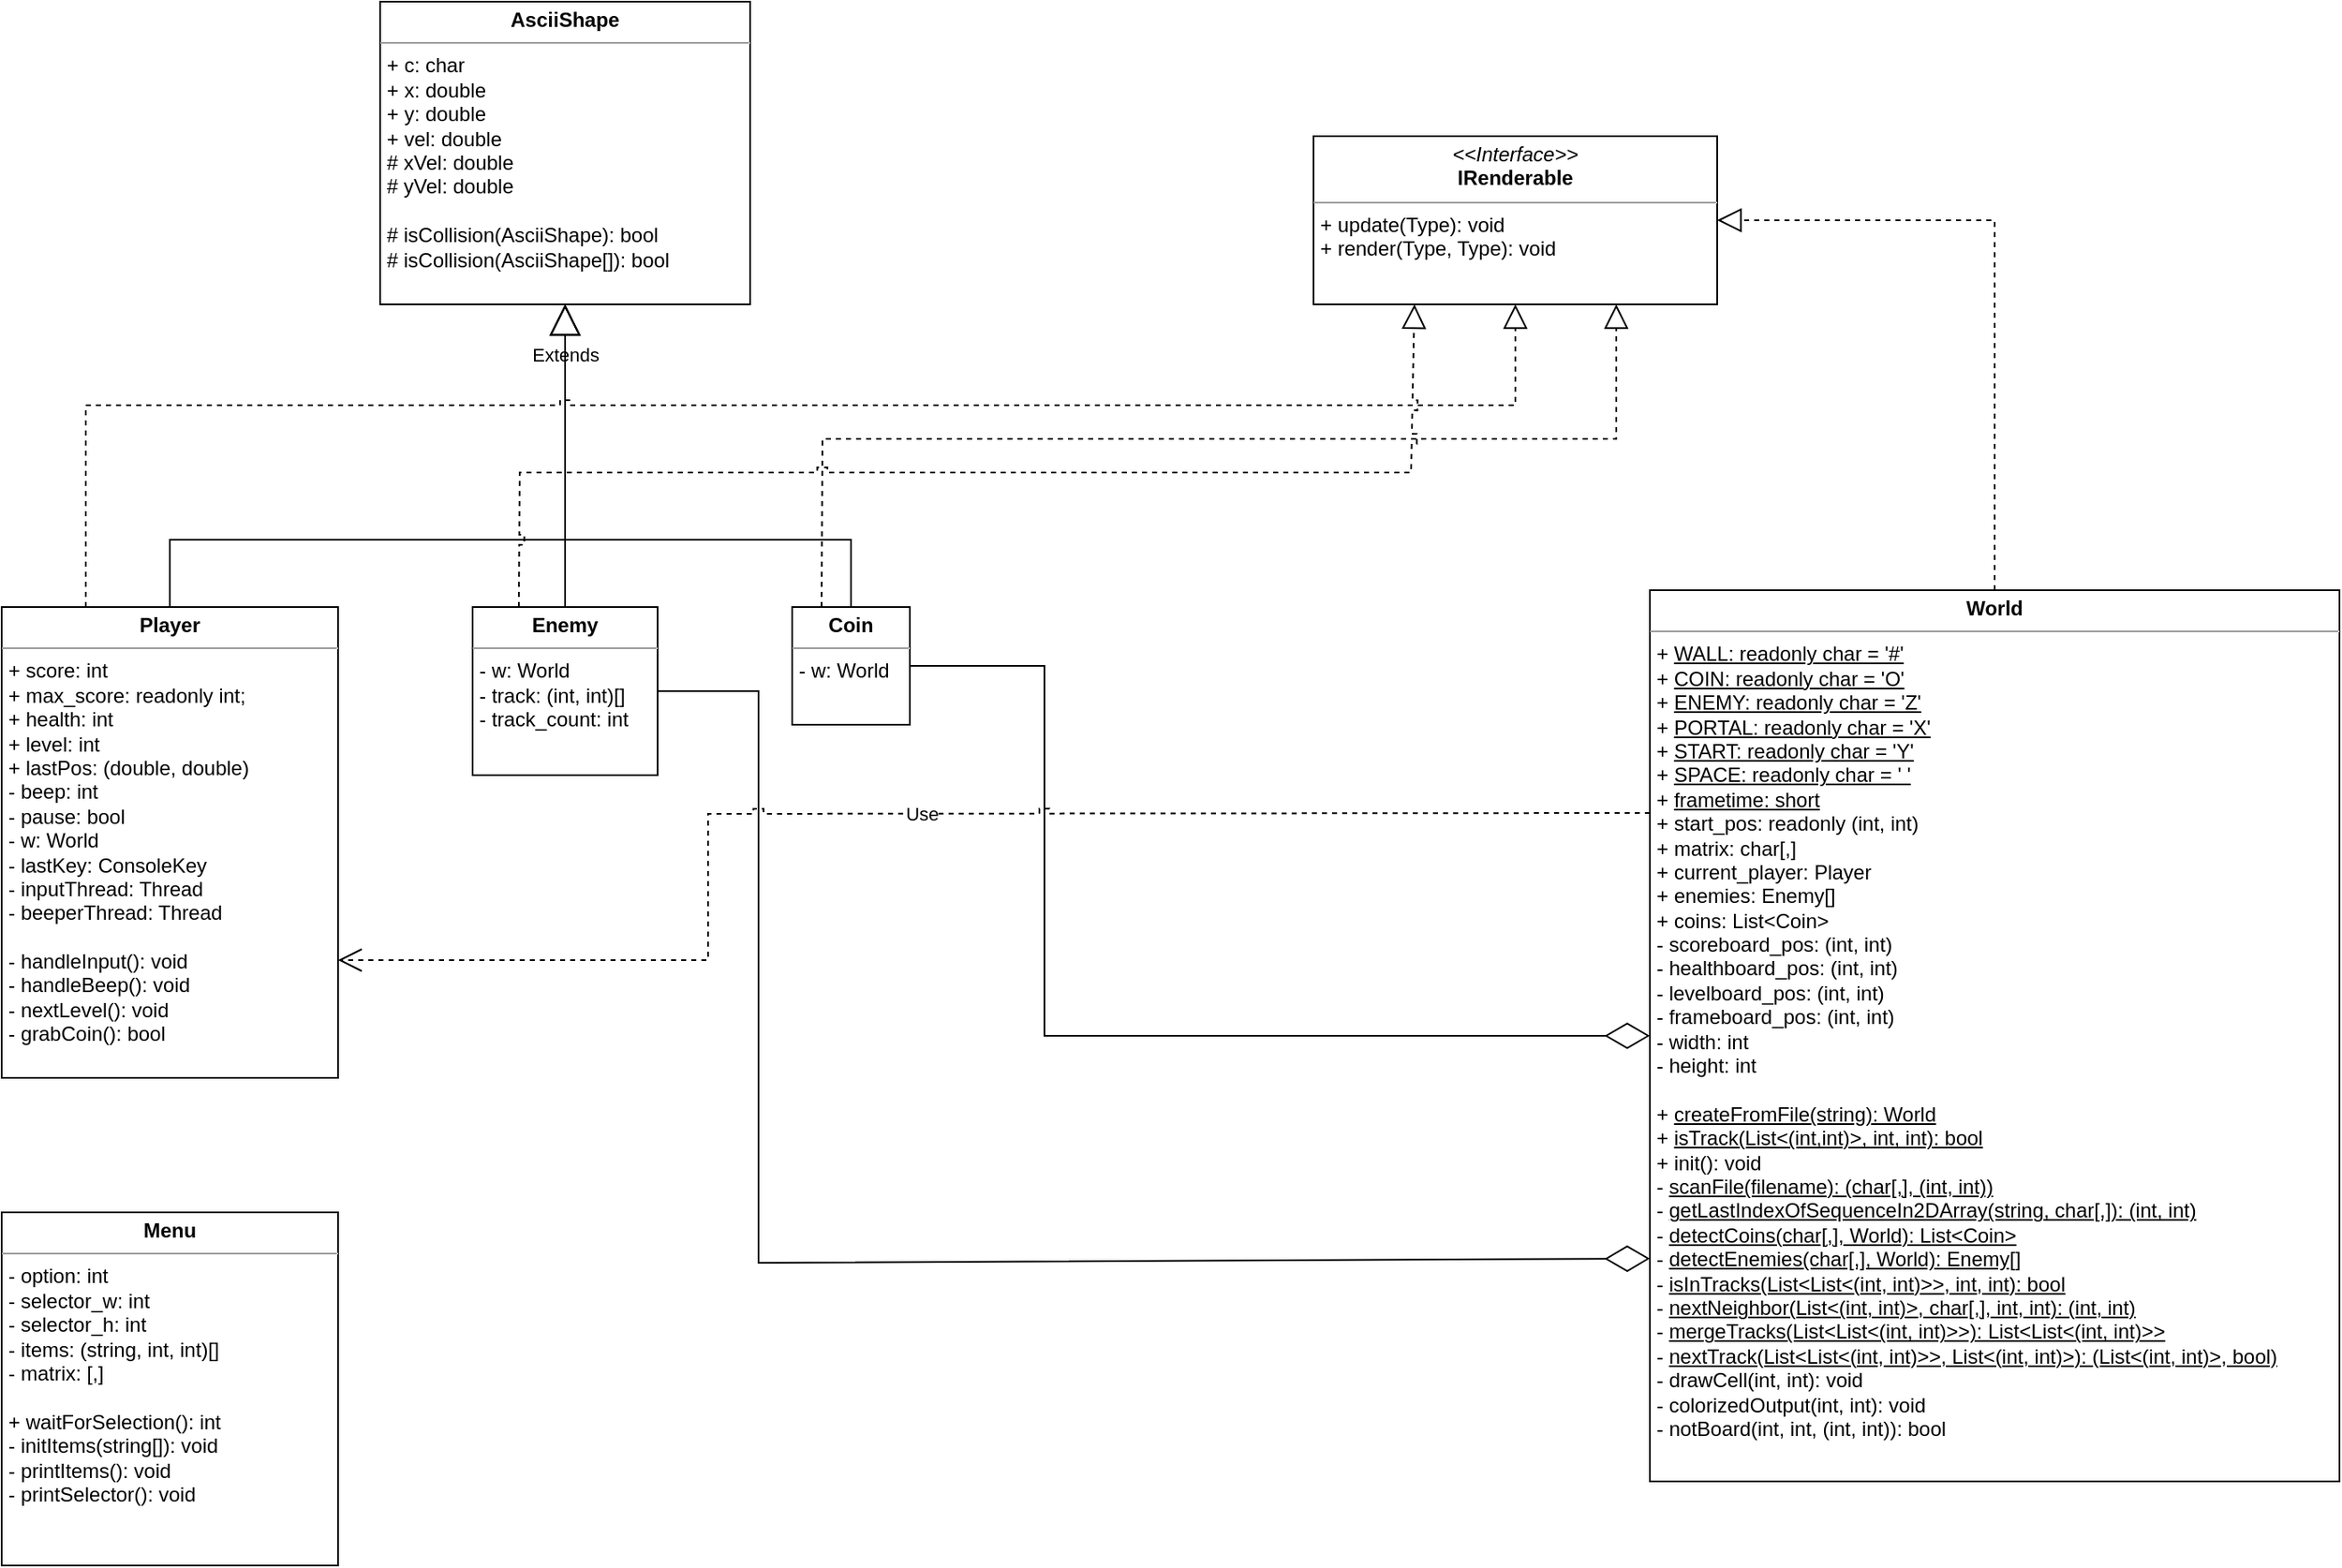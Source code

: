 <mxfile version="20.7.4" type="device"><diagram id="k9l2zKzV5pCEAbraU34X" name="Seite-1"><mxGraphModel dx="337" dy="222" grid="1" gridSize="10" guides="1" tooltips="1" connect="1" arrows="1" fold="1" page="1" pageScale="1" pageWidth="1920" pageHeight="1200" math="0" shadow="0"><root><mxCell id="0"/><mxCell id="1" parent="0"/><mxCell id="pNE3IXXDG4oPWmP49iQq-5" value="" style="endArrow=block;dashed=1;endFill=0;endSize=12;html=1;rounded=0;entryX=0.75;entryY=1;entryDx=0;entryDy=0;exitX=0.25;exitY=0;exitDx=0;exitDy=0;jumpStyle=sharp;" edge="1" parent="1" source="jj0wa9IbwL9u4ZFOaKZa-3" target="jj0wa9IbwL9u4ZFOaKZa-8"><mxGeometry width="160" relative="1" as="geometry"><mxPoint x="880" y="480" as="sourcePoint"/><mxPoint x="1410" y="300" as="targetPoint"/><Array as="points"><mxPoint x="718" y="390"/><mxPoint x="1190" y="390"/></Array></mxGeometry></mxCell><mxCell id="jj0wa9IbwL9u4ZFOaKZa-1" value="&lt;p style=&quot;margin:0px;margin-top:4px;text-align:center;&quot;&gt;&lt;b&gt;AsciiShape&lt;/b&gt;&lt;/p&gt;&lt;hr size=&quot;1&quot;&gt;&lt;p style=&quot;margin:0px;margin-left:4px;&quot;&gt;+ c: char&lt;/p&gt;&lt;p style=&quot;margin:0px;margin-left:4px;&quot;&gt;+ x: double&lt;/p&gt;&lt;p style=&quot;margin:0px;margin-left:4px;&quot;&gt;+ y: double&lt;/p&gt;&lt;p style=&quot;margin:0px;margin-left:4px;&quot;&gt;+ vel: double&lt;/p&gt;&lt;p style=&quot;margin:0px;margin-left:4px;&quot;&gt;# xVel: double&lt;/p&gt;&lt;p style=&quot;margin:0px;margin-left:4px;&quot;&gt;# yVel: double&lt;/p&gt;&lt;p style=&quot;margin:0px;margin-left:4px;&quot;&gt;&lt;br&gt;&lt;/p&gt;&lt;p style=&quot;margin:0px;margin-left:4px;&quot;&gt;&lt;span style=&quot;background-color: initial;&quot;&gt;# isCollision(AsciiShape): bool&lt;/span&gt;&lt;/p&gt;&lt;p style=&quot;margin:0px;margin-left:4px;&quot;&gt;&lt;span style=&quot;background-color: initial;&quot;&gt;# isCollision(AsciiShape[]): bool&lt;/span&gt;&lt;/p&gt;" style="verticalAlign=top;align=left;overflow=fill;fontSize=12;fontFamily=Helvetica;html=1;" parent="1" vertex="1"><mxGeometry x="455" y="130" width="220" height="180" as="geometry"/></mxCell><mxCell id="jj0wa9IbwL9u4ZFOaKZa-2" value="&lt;p style=&quot;margin:0px;margin-top:4px;text-align:center;&quot;&gt;&lt;b&gt;Player&lt;/b&gt;&lt;/p&gt;&lt;hr size=&quot;1&quot;&gt;&lt;p style=&quot;margin:0px;margin-left:4px;&quot;&gt;+ score: int&lt;/p&gt;&lt;p style=&quot;margin:0px;margin-left:4px;&quot;&gt;&lt;span style=&quot;background-color: initial;&quot;&gt;+ max_score: readonly int;&lt;/span&gt;&lt;/p&gt;&lt;p style=&quot;margin:0px;margin-left:4px;&quot;&gt;+ health: int&lt;/p&gt;&lt;p style=&quot;margin:0px;margin-left:4px;&quot;&gt;+ level: int&lt;/p&gt;&lt;p style=&quot;margin:0px;margin-left:4px;&quot;&gt;+ lastPos: (double, double)&lt;/p&gt;&lt;p style=&quot;margin:0px;margin-left:4px;&quot;&gt;- beep: int&lt;/p&gt;&lt;p style=&quot;margin:0px;margin-left:4px;&quot;&gt;&lt;span style=&quot;background-color: initial;&quot;&gt;- pause: bool&lt;/span&gt;&lt;/p&gt;&lt;p style=&quot;margin:0px;margin-left:4px;&quot;&gt;- w: World&lt;/p&gt;&lt;p style=&quot;margin:0px;margin-left:4px;&quot;&gt;&lt;span style=&quot;background-color: initial;&quot;&gt;- lastKey: ConsoleKey&lt;/span&gt;&lt;/p&gt;&lt;p style=&quot;margin:0px;margin-left:4px;&quot;&gt;- inputThread: Thread&lt;/p&gt;&lt;p style=&quot;margin:0px;margin-left:4px;&quot;&gt;- beeperThread: Thread&lt;/p&gt;&lt;p style=&quot;margin:0px;margin-left:4px;&quot;&gt;&lt;br&gt;&lt;/p&gt;&lt;p style=&quot;margin:0px;margin-left:4px;&quot;&gt;- handleInput(): void&lt;/p&gt;&lt;p style=&quot;margin:0px;margin-left:4px;&quot;&gt;- handleBeep(): void&lt;/p&gt;&lt;p style=&quot;margin:0px;margin-left:4px;&quot;&gt;- nextLevel(): void&lt;/p&gt;&lt;p style=&quot;margin:0px;margin-left:4px;&quot;&gt;- grabCoin(): bool&lt;/p&gt;" style="verticalAlign=top;align=left;overflow=fill;fontSize=12;fontFamily=Helvetica;html=1;" parent="1" vertex="1"><mxGeometry x="230" y="490" width="200" height="280" as="geometry"/></mxCell><mxCell id="jj0wa9IbwL9u4ZFOaKZa-3" value="&lt;p style=&quot;margin:0px;margin-top:4px;text-align:center;&quot;&gt;&lt;b&gt;Coin&lt;/b&gt;&lt;/p&gt;&lt;hr size=&quot;1&quot;&gt;&lt;p style=&quot;margin:0px;margin-left:4px;&quot;&gt;- w: World&lt;/p&gt;" style="verticalAlign=top;align=left;overflow=fill;fontSize=12;fontFamily=Helvetica;html=1;" parent="1" vertex="1"><mxGeometry x="700" y="490" width="70" height="70" as="geometry"/></mxCell><mxCell id="jj0wa9IbwL9u4ZFOaKZa-4" value="&lt;p style=&quot;margin:0px;margin-top:4px;text-align:center;&quot;&gt;&lt;b&gt;Enemy&lt;/b&gt;&lt;/p&gt;&lt;hr size=&quot;1&quot;&gt;&lt;p style=&quot;margin:0px;margin-left:4px;&quot;&gt;- w: World&lt;/p&gt;&lt;p style=&quot;margin:0px;margin-left:4px;&quot;&gt;- track: (int, int)[]&lt;/p&gt;&lt;p style=&quot;margin:0px;margin-left:4px;&quot;&gt;- track_count: int&lt;/p&gt;" style="verticalAlign=top;align=left;overflow=fill;fontSize=12;fontFamily=Helvetica;html=1;" parent="1" vertex="1"><mxGeometry x="510" y="490" width="110" height="100" as="geometry"/></mxCell><mxCell id="jj0wa9IbwL9u4ZFOaKZa-5" value="Extends" style="endArrow=block;endSize=16;endFill=0;html=1;rounded=0;entryX=0.5;entryY=1;entryDx=0;entryDy=0;exitX=0.5;exitY=0;exitDx=0;exitDy=0;" parent="1" source="jj0wa9IbwL9u4ZFOaKZa-4" target="jj0wa9IbwL9u4ZFOaKZa-1" edge="1"><mxGeometry x="0.667" width="160" relative="1" as="geometry"><mxPoint x="570" y="660" as="sourcePoint"/><mxPoint x="730" y="660" as="targetPoint"/><mxPoint as="offset"/></mxGeometry></mxCell><mxCell id="jj0wa9IbwL9u4ZFOaKZa-6" value="" style="endArrow=block;endSize=16;endFill=0;html=1;rounded=0;exitX=0.5;exitY=0;exitDx=0;exitDy=0;entryX=0.5;entryY=1;entryDx=0;entryDy=0;" parent="1" source="jj0wa9IbwL9u4ZFOaKZa-3" target="jj0wa9IbwL9u4ZFOaKZa-1" edge="1"><mxGeometry width="160" relative="1" as="geometry"><mxPoint x="1120.0" y="440" as="sourcePoint"/><mxPoint x="830" y="390" as="targetPoint"/><Array as="points"><mxPoint x="735" y="450"/><mxPoint x="565" y="450"/></Array></mxGeometry></mxCell><mxCell id="jj0wa9IbwL9u4ZFOaKZa-7" value="" style="endArrow=block;endSize=16;endFill=0;html=1;rounded=0;entryX=0.5;entryY=1;entryDx=0;entryDy=0;exitX=0.5;exitY=0;exitDx=0;exitDy=0;" parent="1" source="jj0wa9IbwL9u4ZFOaKZa-2" target="jj0wa9IbwL9u4ZFOaKZa-1" edge="1"><mxGeometry width="160" relative="1" as="geometry"><mxPoint x="34.41" y="440" as="sourcePoint"/><mxPoint x="34.41" y="270" as="targetPoint"/><Array as="points"><mxPoint x="330" y="450"/><mxPoint x="565" y="450"/></Array></mxGeometry></mxCell><mxCell id="jj0wa9IbwL9u4ZFOaKZa-8" value="&lt;p style=&quot;margin:0px;margin-top:4px;text-align:center;&quot;&gt;&lt;i&gt;&amp;lt;&amp;lt;Interface&amp;gt;&amp;gt;&lt;/i&gt;&lt;br&gt;&lt;b&gt;IRenderable&lt;/b&gt;&lt;/p&gt;&lt;hr size=&quot;1&quot;&gt;&lt;p style=&quot;margin:0px;margin-left:4px;&quot;&gt;+ update(Type): void&lt;br&gt;+ render(Type, Type): void&lt;/p&gt;" style="verticalAlign=top;align=left;overflow=fill;fontSize=12;fontFamily=Helvetica;html=1;" parent="1" vertex="1"><mxGeometry x="1010" y="210" width="240" height="100" as="geometry"/></mxCell><mxCell id="jj0wa9IbwL9u4ZFOaKZa-9" value="&lt;p style=&quot;margin:0px;margin-top:4px;text-align:center;&quot;&gt;&lt;b&gt;World&lt;/b&gt;&lt;/p&gt;&lt;hr size=&quot;1&quot;&gt;&lt;p style=&quot;margin:0px;margin-left:4px;&quot;&gt;+ &lt;u&gt;WALL: readonly char = '#'&lt;/u&gt;&lt;/p&gt;&lt;p style=&quot;margin:0px;margin-left:4px;&quot;&gt;+ &lt;u&gt;COIN: readonly char = 'O'&lt;/u&gt;&lt;/p&gt;&lt;p style=&quot;margin:0px;margin-left:4px;&quot;&gt;+ &lt;u&gt;ENEMY: readonly char = 'Z'&lt;/u&gt;&lt;/p&gt;&lt;p style=&quot;margin:0px;margin-left:4px;&quot;&gt;+ &lt;u&gt;PORTAL: readonly char = 'X'&lt;/u&gt;&lt;/p&gt;&lt;p style=&quot;margin:0px;margin-left:4px;&quot;&gt;+ &lt;u&gt;START: readonly char = 'Y'&lt;/u&gt;&lt;/p&gt;&lt;p style=&quot;margin:0px;margin-left:4px;&quot;&gt;+ &lt;u&gt;SPACE: readonly char = ' '&lt;/u&gt;&lt;/p&gt;&lt;p style=&quot;margin:0px;margin-left:4px;&quot;&gt;+ &lt;u&gt;frametime: short&lt;/u&gt;&lt;/p&gt;&lt;p style=&quot;margin:0px;margin-left:4px;&quot;&gt;+ start_pos: readonly (int, int)&lt;/p&gt;&lt;p style=&quot;margin:0px;margin-left:4px;&quot;&gt;+ matrix: char[,]&lt;/p&gt;&lt;p style=&quot;margin:0px;margin-left:4px;&quot;&gt;+ current_player: Player&lt;/p&gt;&lt;p style=&quot;margin:0px;margin-left:4px;&quot;&gt;+ enemies: Enemy[]&lt;/p&gt;&lt;p style=&quot;margin:0px;margin-left:4px;&quot;&gt;+ coins: List&amp;lt;Coin&amp;gt;&lt;/p&gt;&lt;p style=&quot;margin:0px;margin-left:4px;&quot;&gt;- scoreboard_pos: (int, int)&lt;/p&gt;&lt;p style=&quot;margin:0px;margin-left:4px;&quot;&gt;- healthboard_pos: (int, int)&lt;/p&gt;&lt;p style=&quot;margin:0px;margin-left:4px;&quot;&gt;- levelboard_pos: (int, int)&lt;/p&gt;&lt;p style=&quot;margin:0px;margin-left:4px;&quot;&gt;- frameboard_pos: (int, int)&lt;/p&gt;&lt;p style=&quot;margin:0px;margin-left:4px;&quot;&gt;- width: int&lt;/p&gt;&lt;p style=&quot;margin:0px;margin-left:4px;&quot;&gt;- height: int&lt;/p&gt;&lt;p style=&quot;margin:0px;margin-left:4px;&quot;&gt;&lt;br&gt;&lt;/p&gt;&lt;p style=&quot;margin:0px;margin-left:4px;&quot;&gt;+ &lt;u&gt;createFromFile(string): World&lt;/u&gt;&lt;/p&gt;&lt;p style=&quot;margin:0px;margin-left:4px;&quot;&gt;+ &lt;u&gt;isTrack(List&amp;lt;(int,int)&amp;gt;, int, int): bool&lt;/u&gt;&lt;/p&gt;&lt;p style=&quot;margin:0px;margin-left:4px;&quot;&gt;+ init(): void&lt;/p&gt;&lt;p style=&quot;margin:0px;margin-left:4px;&quot;&gt;- &lt;u&gt;scanFile(filename): (char[,], (int, int))&lt;/u&gt;&lt;/p&gt;&lt;p style=&quot;margin:0px;margin-left:4px;&quot;&gt;- &lt;u&gt;getLastIndexOfSequenceIn2DArray(string, char[,]): (int, int)&lt;/u&gt;&lt;/p&gt;&lt;p style=&quot;margin:0px;margin-left:4px;&quot;&gt;- &lt;u&gt;detectCoins(char[,], World): List&amp;lt;Coin&amp;gt;&lt;/u&gt;&lt;/p&gt;&lt;p style=&quot;margin:0px;margin-left:4px;&quot;&gt;- &lt;u&gt;detectEnemies(char[,], World): Enemy[]&lt;/u&gt;&lt;/p&gt;&lt;p style=&quot;margin:0px;margin-left:4px;&quot;&gt;- &lt;u&gt;isInTracks(List&amp;lt;List&amp;lt;(int, int)&amp;gt;&amp;gt;, int, int): bool&lt;/u&gt;&lt;/p&gt;&lt;p style=&quot;margin:0px;margin-left:4px;&quot;&gt;- &lt;u&gt;nextNeighbor(List&amp;lt;(int, int)&amp;gt;, char[,], int, int): (int, int)&lt;/u&gt;&lt;/p&gt;&lt;p style=&quot;margin:0px;margin-left:4px;&quot;&gt;- &lt;u&gt;mergeTracks(List&amp;lt;List&amp;lt;(int, int)&amp;gt;&amp;gt;): List&amp;lt;List&amp;lt;(int, int)&amp;gt;&amp;gt;&lt;/u&gt;&lt;/p&gt;&lt;p style=&quot;margin:0px;margin-left:4px;&quot;&gt;- &lt;u&gt;nextTrack(List&amp;lt;List&amp;lt;(int, int)&amp;gt;&amp;gt;, List&amp;lt;(int, int)&amp;gt;): (List&amp;lt;(int, int)&amp;gt;, bool)&lt;/u&gt;&lt;/p&gt;&lt;p style=&quot;border-color: var(--border-color); margin: 0px 0px 0px 4px;&quot;&gt;- drawCell(int, int): void&lt;/p&gt;&lt;p style=&quot;border-color: var(--border-color); margin: 0px 0px 0px 4px;&quot;&gt;- colorizedOutput(int, int): void&lt;/p&gt;&lt;p style=&quot;border-color: var(--border-color); margin: 0px 0px 0px 4px;&quot;&gt;- notBoard(int, int, (int, int)): bool&lt;/p&gt;" style="verticalAlign=top;align=left;overflow=fill;fontSize=12;fontFamily=Helvetica;html=1;" parent="1" vertex="1"><mxGeometry x="1210" y="480" width="410" height="530" as="geometry"/></mxCell><mxCell id="pNE3IXXDG4oPWmP49iQq-1" value="&lt;p style=&quot;margin:0px;margin-top:4px;text-align:center;&quot;&gt;&lt;b&gt;Menu&lt;/b&gt;&lt;/p&gt;&lt;hr size=&quot;1&quot;&gt;&lt;p style=&quot;margin:0px;margin-left:4px;&quot;&gt;- option: int&lt;/p&gt;&lt;p style=&quot;margin:0px;margin-left:4px;&quot;&gt;- selector_w: int&lt;/p&gt;&lt;p style=&quot;margin:0px;margin-left:4px;&quot;&gt;- selector_h: int&lt;/p&gt;&lt;p style=&quot;margin:0px;margin-left:4px;&quot;&gt;- items: (string, int, int)[]&lt;/p&gt;&lt;p style=&quot;margin:0px;margin-left:4px;&quot;&gt;- matrix: [,]&lt;/p&gt;&lt;p style=&quot;margin:0px;margin-left:4px;&quot;&gt;&lt;br&gt;&lt;/p&gt;&lt;p style=&quot;margin:0px;margin-left:4px;&quot;&gt;+&amp;nbsp;waitForSelection(): int&lt;/p&gt;&lt;p style=&quot;margin:0px;margin-left:4px;&quot;&gt;- initItems(string[]): void&lt;/p&gt;&lt;p style=&quot;margin:0px;margin-left:4px;&quot;&gt;-&amp;nbsp;printItems(): void&lt;/p&gt;&lt;p style=&quot;margin:0px;margin-left:4px;&quot;&gt;-&amp;nbsp;printSelector(): void&lt;/p&gt;" style="verticalAlign=top;align=left;overflow=fill;fontSize=12;fontFamily=Helvetica;html=1;" vertex="1" parent="1"><mxGeometry x="230" y="850" width="200" height="210" as="geometry"/></mxCell><mxCell id="pNE3IXXDG4oPWmP49iQq-3" value="" style="endArrow=block;dashed=1;endFill=0;endSize=12;html=1;rounded=0;entryX=0.5;entryY=1;entryDx=0;entryDy=0;exitX=0.25;exitY=0;exitDx=0;exitDy=0;jumpStyle=sharp;" edge="1" parent="1" source="jj0wa9IbwL9u4ZFOaKZa-2" target="jj0wa9IbwL9u4ZFOaKZa-8"><mxGeometry width="160" relative="1" as="geometry"><mxPoint x="640" y="370" as="sourcePoint"/><mxPoint x="1130" y="410" as="targetPoint"/><Array as="points"><mxPoint x="280" y="370"/><mxPoint x="1130" y="370"/></Array></mxGeometry></mxCell><mxCell id="pNE3IXXDG4oPWmP49iQq-6" value="" style="endArrow=block;dashed=1;endFill=0;endSize=12;html=1;rounded=0;exitX=0.5;exitY=0;exitDx=0;exitDy=0;entryX=1;entryY=0.5;entryDx=0;entryDy=0;" edge="1" parent="1" source="jj0wa9IbwL9u4ZFOaKZa-9" target="jj0wa9IbwL9u4ZFOaKZa-8"><mxGeometry width="160" relative="1" as="geometry"><mxPoint x="729.5" y="630" as="sourcePoint"/><mxPoint x="1249.5" y="380" as="targetPoint"/><Array as="points"><mxPoint x="1415" y="370"/><mxPoint x="1415" y="260"/></Array></mxGeometry></mxCell><mxCell id="pNE3IXXDG4oPWmP49iQq-7" value="" style="endArrow=diamondThin;endFill=0;endSize=24;html=1;rounded=0;entryX=0;entryY=0.5;entryDx=0;entryDy=0;exitX=1;exitY=0.5;exitDx=0;exitDy=0;" edge="1" parent="1" source="jj0wa9IbwL9u4ZFOaKZa-3" target="jj0wa9IbwL9u4ZFOaKZa-9"><mxGeometry width="160" relative="1" as="geometry"><mxPoint x="740" y="745" as="sourcePoint"/><mxPoint x="920" y="680" as="targetPoint"/><Array as="points"><mxPoint x="850" y="525"/><mxPoint x="850" y="745"/></Array></mxGeometry></mxCell><mxCell id="pNE3IXXDG4oPWmP49iQq-8" value="" style="endArrow=diamondThin;endFill=0;endSize=24;html=1;rounded=0;entryX=0;entryY=0.75;entryDx=0;entryDy=0;exitX=1;exitY=0.5;exitDx=0;exitDy=0;" edge="1" parent="1" source="jj0wa9IbwL9u4ZFOaKZa-4" target="jj0wa9IbwL9u4ZFOaKZa-9"><mxGeometry width="160" relative="1" as="geometry"><mxPoint x="580" y="640" as="sourcePoint"/><mxPoint x="1055" y="825" as="targetPoint"/><Array as="points"><mxPoint x="680" y="540"/><mxPoint x="680" y="880"/></Array></mxGeometry></mxCell><mxCell id="pNE3IXXDG4oPWmP49iQq-10" value="Use" style="endArrow=open;endSize=12;dashed=1;html=1;rounded=0;jumpStyle=sharp;exitX=0;exitY=0.25;exitDx=0;exitDy=0;entryX=1;entryY=0.75;entryDx=0;entryDy=0;" edge="1" parent="1" source="jj0wa9IbwL9u4ZFOaKZa-9" target="jj0wa9IbwL9u4ZFOaKZa-2"><mxGeometry width="160" relative="1" as="geometry"><mxPoint x="890" y="620" as="sourcePoint"/><mxPoint x="480" y="660" as="targetPoint"/><Array as="points"><mxPoint x="650" y="613"/><mxPoint x="650" y="700"/></Array></mxGeometry></mxCell><mxCell id="pNE3IXXDG4oPWmP49iQq-4" value="" style="endArrow=block;dashed=1;endFill=0;endSize=12;html=1;rounded=0;entryX=0.25;entryY=1;entryDx=0;entryDy=0;exitX=0.25;exitY=0;exitDx=0;exitDy=0;jumpStyle=sharp;" edge="1" parent="1" source="jj0wa9IbwL9u4ZFOaKZa-4" target="jj0wa9IbwL9u4ZFOaKZa-8"><mxGeometry width="160" relative="1" as="geometry"><mxPoint x="810" y="500" as="sourcePoint"/><mxPoint x="1645" y="320" as="targetPoint"/><Array as="points"><mxPoint x="538" y="410"/><mxPoint x="1068" y="410"/></Array></mxGeometry></mxCell></root></mxGraphModel></diagram></mxfile>